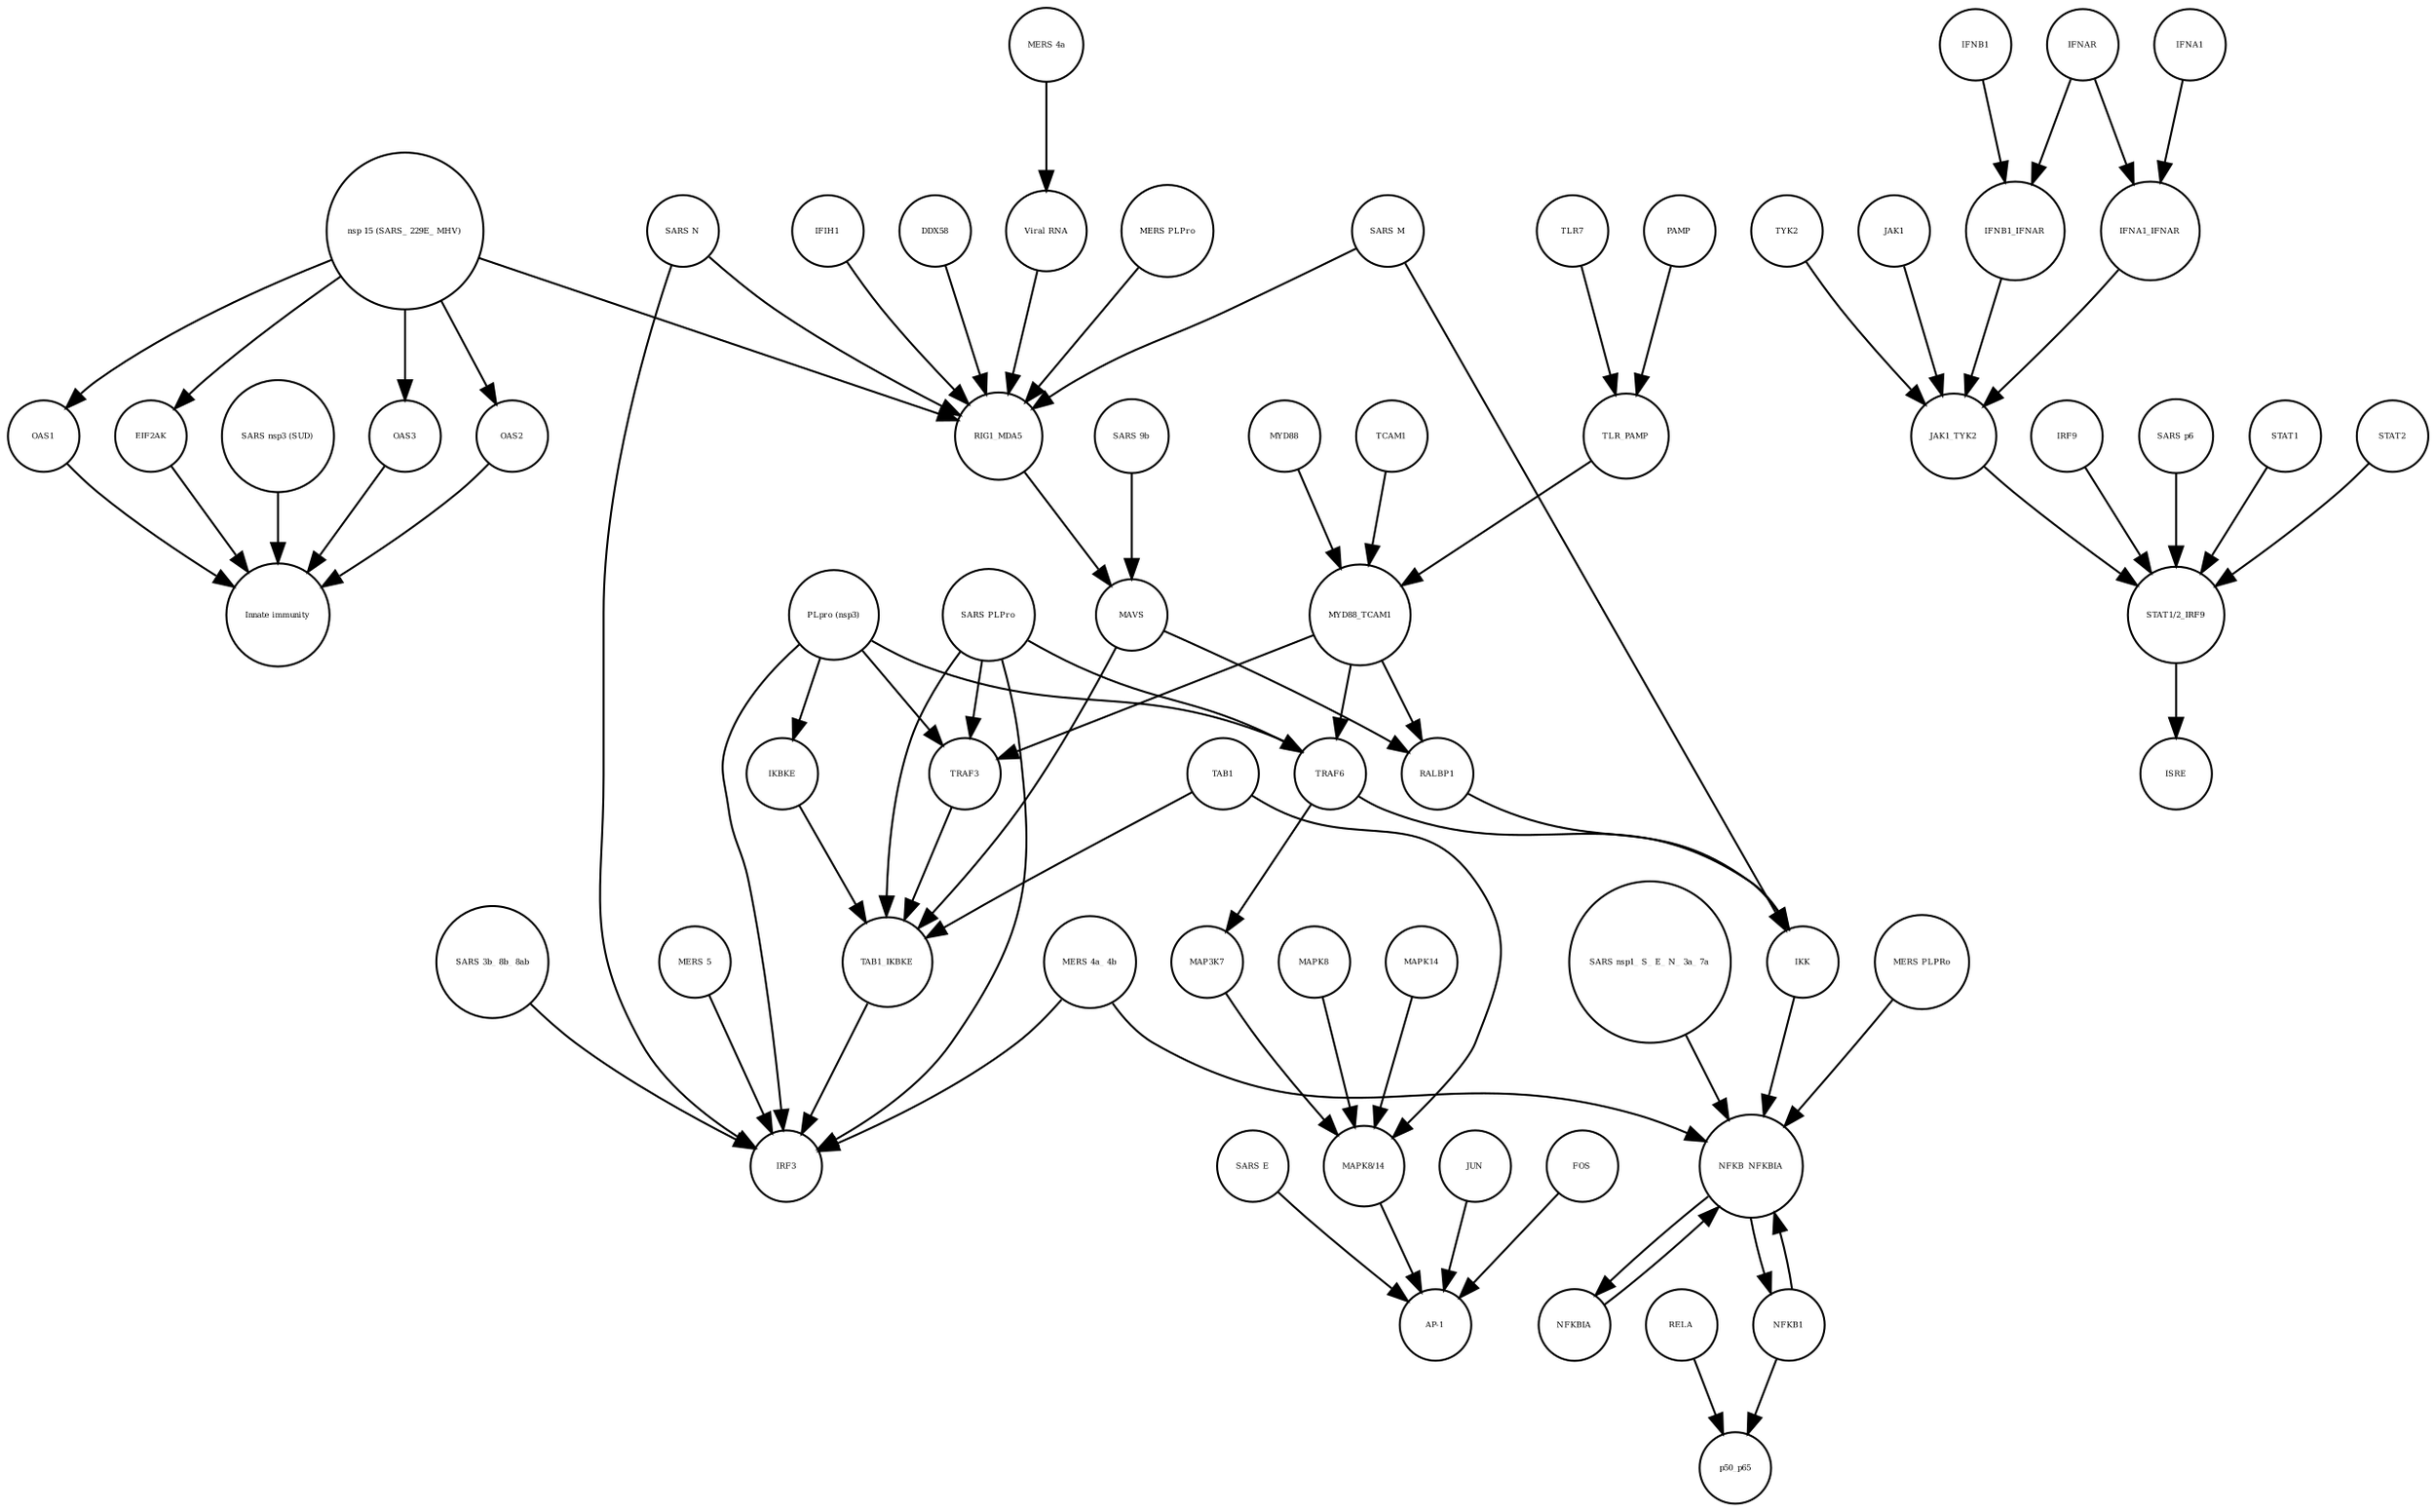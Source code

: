 strict digraph  {
OAS3 [annotation=urn_miriam_pubmed_31226023, bipartite=0, cls=macromolecule, fontsize=4, label=OAS3, shape=circle];
"Innate immunity" [annotation=urn_miriam_pubmed_31226023, bipartite=0, cls=phenotype, fontsize=4, label="Innate immunity", shape=circle];
OAS2 [annotation=urn_miriam_pubmed_31226023, bipartite=0, cls=macromolecule, fontsize=4, label=OAS2, shape=circle];
OAS1 [annotation=urn_miriam_pubmed_31226023, bipartite=0, cls=macromolecule, fontsize=4, label=OAS1, shape=circle];
EIF2AK [annotation=urn_miriam_pubmed_31226023, bipartite=0, cls=macromolecule, fontsize=4, label=EIF2AK, shape=circle];
"SARS nsp3 (SUD)" [annotation=urn_miriam_pubmed_31226023, bipartite=0, cls=macromolecule, fontsize=4, label="SARS nsp3 (SUD)", shape=circle];
"MERS PLPRo" [annotation="", bipartite=0, cls=macromolecule, fontsize=4, label="MERS PLPRo", shape=circle];
TAB1 [annotation="", bipartite=0, cls=macromolecule, fontsize=4, label=TAB1, shape=circle];
TYK2 [annotation=urn_miriam_pubmed_31226023, bipartite=0, cls=macromolecule, fontsize=4, label=TYK2, shape=circle];
JAK1 [annotation=urn_miriam_pubmed_31226023, bipartite=0, cls=macromolecule, fontsize=4, label=JAK1, shape=circle];
"MERS 4a" [annotation="", bipartite=0, cls=macromolecule, fontsize=4, label="MERS 4a", shape=circle];
TRAF3 [annotation="", bipartite=0, cls=macromolecule, fontsize=4, label=TRAF3, shape=circle];
IRF9 [annotation=urn_miriam_pubmed_31226023, bipartite=0, cls=macromolecule, fontsize=4, label=IRF9, shape=circle];
DDX58 [annotation="", bipartite=0, cls=macromolecule, fontsize=4, label=DDX58, shape=circle];
IFNAR [annotation=urn_miriam_pubmed_31226023, bipartite=0, cls=complex, fontsize=4, label=IFNAR, shape=circle];
"SARS p6" [annotation=urn_miriam_pubmed_31226023, bipartite=0, cls=macromolecule, fontsize=4, label="SARS p6", shape=circle];
"Viral RNA" [annotation="", bipartite=0, cls="simple chemical", fontsize=4, label="Viral RNA", shape=circle];
"PLpro (nsp3)" [annotation="", bipartite=0, cls=macromolecule, fontsize=4, label="PLpro (nsp3)", shape=circle];
"STAT1/2_IRF9" [annotation=urn_miriam_pubmed_31226023, bipartite=0, cls=complex, fontsize=4, label="STAT1/2_IRF9", shape=circle];
STAT1 [annotation=urn_miriam_pubmed_31226023, bipartite=0, cls=macromolecule, fontsize=4, label=STAT1, shape=circle];
"MERS PLPro" [annotation="", bipartite=0, cls=macromolecule, fontsize=4, label="MERS PLPro", shape=circle];
JUN [annotation="", bipartite=0, cls=macromolecule, fontsize=4, label=JUN, shape=circle];
"MERS 5" [annotation="", bipartite=0, cls=macromolecule, fontsize=4, label="MERS 5", shape=circle];
PAMP [annotation="", bipartite=0, cls="simple chemical", fontsize=4, label=PAMP, shape=circle];
ISRE [annotation=urn_miriam_pubmed_31226023, bipartite=0, cls=complex, fontsize=4, label=ISRE, shape=circle];
IFNA1 [annotation="urn_miriam_pubmed_17911435|urn_miriam_pubmed_24362405", bipartite=0, cls=macromolecule, fontsize=4, label=IFNA1, shape=circle];
FOS [annotation="", bipartite=0, cls=macromolecule, fontsize=4, label=FOS, shape=circle];
RELA [annotation="", bipartite=0, cls=macromolecule, fontsize=4, label=RELA, shape=circle];
STAT2 [annotation=urn_miriam_pubmed_31226023, bipartite=0, cls=macromolecule, fontsize=4, label=STAT2, shape=circle];
MAPK8 [annotation="", bipartite=0, cls=macromolecule, fontsize=4, label=MAPK8, shape=circle];
"MERS 4a_ 4b" [annotation="", bipartite=0, cls=macromolecule, fontsize=4, label="MERS 4a_ 4b", shape=circle];
MAP3K7 [annotation="", bipartite=0, cls=macromolecule, fontsize=4, label=MAP3K7, shape=circle];
"SARS E" [annotation=urn_miriam_pubmed_31226023, bipartite=0, cls=macromolecule, fontsize=4, label="SARS E", shape=circle];
IFNB1_IFNAR [annotation=urn_miriam_pubmed_31226023, bipartite=0, cls=complex, fontsize=4, label=IFNB1_IFNAR, shape=circle];
"SARS 9b" [annotation=urn_miriam_pubmed_31226023, bipartite=0, cls=macromolecule, fontsize=4, label="SARS 9b", shape=circle];
NFKB_NFKBIA [annotation="", bipartite=0, cls=complex, fontsize=4, label=NFKB_NFKBIA, shape=circle];
TAB1_IKBKE [annotation="", bipartite=0, cls=complex, fontsize=4, label=TAB1_IKBKE, shape=circle];
MAPK14 [annotation="", bipartite=0, cls=macromolecule, fontsize=4, label=MAPK14, shape=circle];
IFIH1 [annotation="", bipartite=0, cls=macromolecule, fontsize=4, label=IFIH1, shape=circle];
JAK1_TYK2 [annotation=urn_miriam_pubmed_31226023, bipartite=0, cls=complex, fontsize=4, label=JAK1_TYK2, shape=circle];
IFNB1 [annotation=urn_miriam_pubmed_24362405, bipartite=0, cls=macromolecule, fontsize=4, label=IFNB1, shape=circle];
IKK [annotation="", bipartite=0, cls=complex, fontsize=4, label=IKK, shape=circle];
MYD88_TCAM1 [annotation="", bipartite=0, cls=complex, fontsize=4, label=MYD88_TCAM1, shape=circle];
"SARS nsp1_ S_ E_ N_ 3a_ 7a" [annotation=urn_miriam_pubmed_31226023, bipartite=0, cls=macromolecule, fontsize=4, label="SARS nsp1_ S_ E_ N_ 3a_ 7a", shape=circle];
"nsp 15 (SARS_ 229E_ MHV)" [annotation=urn_miriam_pubmed_31226023, bipartite=0, cls=macromolecule, fontsize=4, label="nsp 15 (SARS_ 229E_ MHV)", shape=circle];
"SARS M" [annotation=urn_miriam_pubmed_31226023, bipartite=0, cls=macromolecule, fontsize=4, label="SARS M", shape=circle];
TRAF6 [annotation="", bipartite=0, cls=macromolecule, fontsize=4, label=TRAF6, shape=circle];
IRF3 [annotation="", bipartite=0, cls=macromolecule, fontsize=4, label=IRF3, shape=circle];
p50_p65 [annotation="", bipartite=0, cls=complex, fontsize=4, label=p50_p65, shape=circle];
MYD88 [annotation=urn_miriam_pubmed_31226023, bipartite=0, cls=macromolecule, fontsize=4, label=MYD88, shape=circle];
"SARS PLPro" [annotation=urn_miriam_pubmed_31226023, bipartite=0, cls=macromolecule, fontsize=4, label="SARS PLPro", shape=circle];
TLR7 [annotation="", bipartite=0, cls=macromolecule, fontsize=4, label=TLR7, shape=circle];
RALBP1 [annotation="", bipartite=0, cls=macromolecule, fontsize=4, label=RALBP1, shape=circle];
NFKBIA [annotation="", bipartite=0, cls=macromolecule, fontsize=4, label=NFKBIA, shape=circle];
MAVS [annotation="", bipartite=0, cls=macromolecule, fontsize=4, label=MAVS, shape=circle];
"MAPK8/14" [annotation="", bipartite=0, cls=complex, fontsize=4, label="MAPK8/14", shape=circle];
RIG1_MDA5 [annotation="", bipartite=0, cls=complex, fontsize=4, label=RIG1_MDA5, shape=circle];
TLR_PAMP [annotation="", bipartite=0, cls=complex, fontsize=4, label=TLR_PAMP, shape=circle];
"AP-1" [annotation="", bipartite=0, cls=complex, fontsize=4, label="AP-1", shape=circle];
"SARS 3b_ 8b_ 8ab" [annotation=urn_miriam_pubmed_31226023, bipartite=0, cls=macromolecule, fontsize=4, label="SARS 3b_ 8b_ 8ab", shape=circle];
"SARS N" [annotation="", bipartite=0, cls=macromolecule, fontsize=4, label="SARS N", shape=circle];
NFKB1 [annotation="", bipartite=0, cls=macromolecule, fontsize=4, label=NFKB1, shape=circle];
IKBKE [annotation="", bipartite=0, cls=macromolecule, fontsize=4, label=IKBKE, shape=circle];
TCAM1 [annotation="", bipartite=0, cls=macromolecule, fontsize=4, label=TCAM1, shape=circle];
IFNA1_IFNAR [annotation=urn_miriam_pubmed_31226023, bipartite=0, cls=complex, fontsize=4, label=IFNA1_IFNAR, shape=circle];
OAS3 -> "Innate immunity"  [annotation="", interaction_type=stimulation];
OAS2 -> "Innate immunity"  [annotation="", interaction_type=stimulation];
OAS1 -> "Innate immunity"  [annotation="", interaction_type=stimulation];
EIF2AK -> "Innate immunity"  [annotation="", interaction_type=stimulation];
"SARS nsp3 (SUD)" -> "Innate immunity"  [annotation="", interaction_type=inhibition];
"MERS PLPRo" -> NFKB_NFKBIA  [annotation="", interaction_type=inhibition];
TAB1 -> TAB1_IKBKE  [annotation="", interaction_type=production];
TAB1 -> "MAPK8/14"  [annotation="", interaction_type=catalysis];
TYK2 -> JAK1_TYK2  [annotation="", interaction_type=production];
JAK1 -> JAK1_TYK2  [annotation="", interaction_type=production];
"MERS 4a" -> "Viral RNA"  [annotation="", interaction_type=inhibition];
TRAF3 -> TAB1_IKBKE  [annotation="", interaction_type=catalysis];
IRF9 -> "STAT1/2_IRF9"  [annotation="", interaction_type=production];
DDX58 -> RIG1_MDA5  [annotation="", interaction_type=production];
IFNAR -> IFNA1_IFNAR  [annotation="", interaction_type=production];
IFNAR -> IFNB1_IFNAR  [annotation="", interaction_type=production];
"SARS p6" -> "STAT1/2_IRF9"  [annotation=urn_miriam_pubmed_31226023, interaction_type=inhibition];
"Viral RNA" -> RIG1_MDA5  [annotation="", interaction_type=catalysis];
"PLpro (nsp3)" -> TRAF6  [annotation=urn_miriam_pubmed_31226023, interaction_type=inhibition];
"PLpro (nsp3)" -> TRAF3  [annotation="", interaction_type=inhibition];
"PLpro (nsp3)" -> IKBKE  [annotation="", interaction_type=inhibition];
"PLpro (nsp3)" -> IRF3  [annotation="", interaction_type=inhibition];
"STAT1/2_IRF9" -> ISRE  [annotation="", interaction_type=production];
STAT1 -> "STAT1/2_IRF9"  [annotation="", interaction_type=production];
"MERS PLPro" -> RIG1_MDA5  [annotation="", interaction_type=inhibition];
JUN -> "AP-1"  [annotation="", interaction_type=production];
"MERS 5" -> IRF3  [annotation="", interaction_type=inhibition];
PAMP -> TLR_PAMP  [annotation="", interaction_type=production];
IFNA1 -> IFNA1_IFNAR  [annotation="", interaction_type=production];
FOS -> "AP-1"  [annotation="", interaction_type=production];
RELA -> p50_p65  [annotation="", interaction_type=production];
STAT2 -> "STAT1/2_IRF9"  [annotation="", interaction_type=production];
MAPK8 -> "MAPK8/14"  [annotation="", interaction_type=production];
"MERS 4a_ 4b" -> NFKB_NFKBIA  [annotation="", interaction_type=inhibition];
"MERS 4a_ 4b" -> IRF3  [annotation="", interaction_type=inhibition];
MAP3K7 -> "MAPK8/14"  [annotation="", interaction_type=catalysis];
"SARS E" -> "AP-1"  [annotation="", interaction_type=catalysis];
IFNB1_IFNAR -> JAK1_TYK2  [annotation=urn_miriam_pubmed_31226023, interaction_type=catalysis];
"SARS 9b" -> MAVS  [annotation="", interaction_type=inhibition];
NFKB_NFKBIA -> NFKB1  [annotation="", interaction_type=production];
NFKB_NFKBIA -> NFKBIA  [annotation="", interaction_type=production];
TAB1_IKBKE -> IRF3  [annotation="", interaction_type=catalysis];
MAPK14 -> "MAPK8/14"  [annotation="", interaction_type=production];
IFIH1 -> RIG1_MDA5  [annotation="", interaction_type=production];
JAK1_TYK2 -> "STAT1/2_IRF9"  [annotation=urn_miriam_pubmed_31226023, interaction_type=catalysis];
IFNB1 -> IFNB1_IFNAR  [annotation="", interaction_type=production];
IKK -> NFKB_NFKBIA  [annotation="", interaction_type=inhibition];
MYD88_TCAM1 -> TRAF6  [annotation=urn_miriam_pubmed_31226023, interaction_type=catalysis];
MYD88_TCAM1 -> TRAF3  [annotation="", interaction_type=catalysis];
MYD88_TCAM1 -> RALBP1  [annotation="", interaction_type=catalysis];
"SARS nsp1_ S_ E_ N_ 3a_ 7a" -> NFKB_NFKBIA  [annotation="", interaction_type=catalysis];
"nsp 15 (SARS_ 229E_ MHV)" -> OAS3  [annotation="", interaction_type=inhibition];
"nsp 15 (SARS_ 229E_ MHV)" -> OAS1  [annotation="", interaction_type=inhibition];
"nsp 15 (SARS_ 229E_ MHV)" -> EIF2AK  [annotation="", interaction_type=inhibition];
"nsp 15 (SARS_ 229E_ MHV)" -> RIG1_MDA5  [annotation="", interaction_type=inhibition];
"nsp 15 (SARS_ 229E_ MHV)" -> OAS2  [annotation="", interaction_type=inhibition];
"SARS M" -> IKK  [annotation="", interaction_type=inhibition];
"SARS M" -> RIG1_MDA5  [annotation="", interaction_type=inhibition];
TRAF6 -> IKK  [annotation="", interaction_type=catalysis];
TRAF6 -> MAP3K7  [annotation="", interaction_type=catalysis];
MYD88 -> MYD88_TCAM1  [annotation="", interaction_type=production];
"SARS PLPro" -> TRAF6  [annotation=urn_miriam_pubmed_31226023, interaction_type=inhibition];
"SARS PLPro" -> TAB1_IKBKE  [annotation="", interaction_type=inhibition];
"SARS PLPro" -> TRAF3  [annotation="", interaction_type=inhibition];
"SARS PLPro" -> IRF3  [annotation="", interaction_type=inhibition];
TLR7 -> TLR_PAMP  [annotation="", interaction_type=production];
RALBP1 -> IKK  [annotation="", interaction_type=catalysis];
NFKBIA -> NFKB_NFKBIA  [annotation="", interaction_type=production];
MAVS -> TAB1_IKBKE  [annotation="", interaction_type=catalysis];
MAVS -> RALBP1  [annotation="", interaction_type=catalysis];
"MAPK8/14" -> "AP-1"  [annotation="", interaction_type=catalysis];
RIG1_MDA5 -> MAVS  [annotation="", interaction_type=catalysis];
TLR_PAMP -> MYD88_TCAM1  [annotation="", interaction_type=catalysis];
"SARS 3b_ 8b_ 8ab" -> IRF3  [annotation="", interaction_type=inhibition];
"SARS N" -> RIG1_MDA5  [annotation="", interaction_type=inhibition];
"SARS N" -> IRF3  [annotation="", interaction_type=inhibition];
NFKB1 -> NFKB_NFKBIA  [annotation="", interaction_type=production];
NFKB1 -> p50_p65  [annotation="", interaction_type=production];
IKBKE -> TAB1_IKBKE  [annotation="", interaction_type=production];
TCAM1 -> MYD88_TCAM1  [annotation="", interaction_type=production];
IFNA1_IFNAR -> JAK1_TYK2  [annotation=urn_miriam_pubmed_31226023, interaction_type=catalysis];
}
